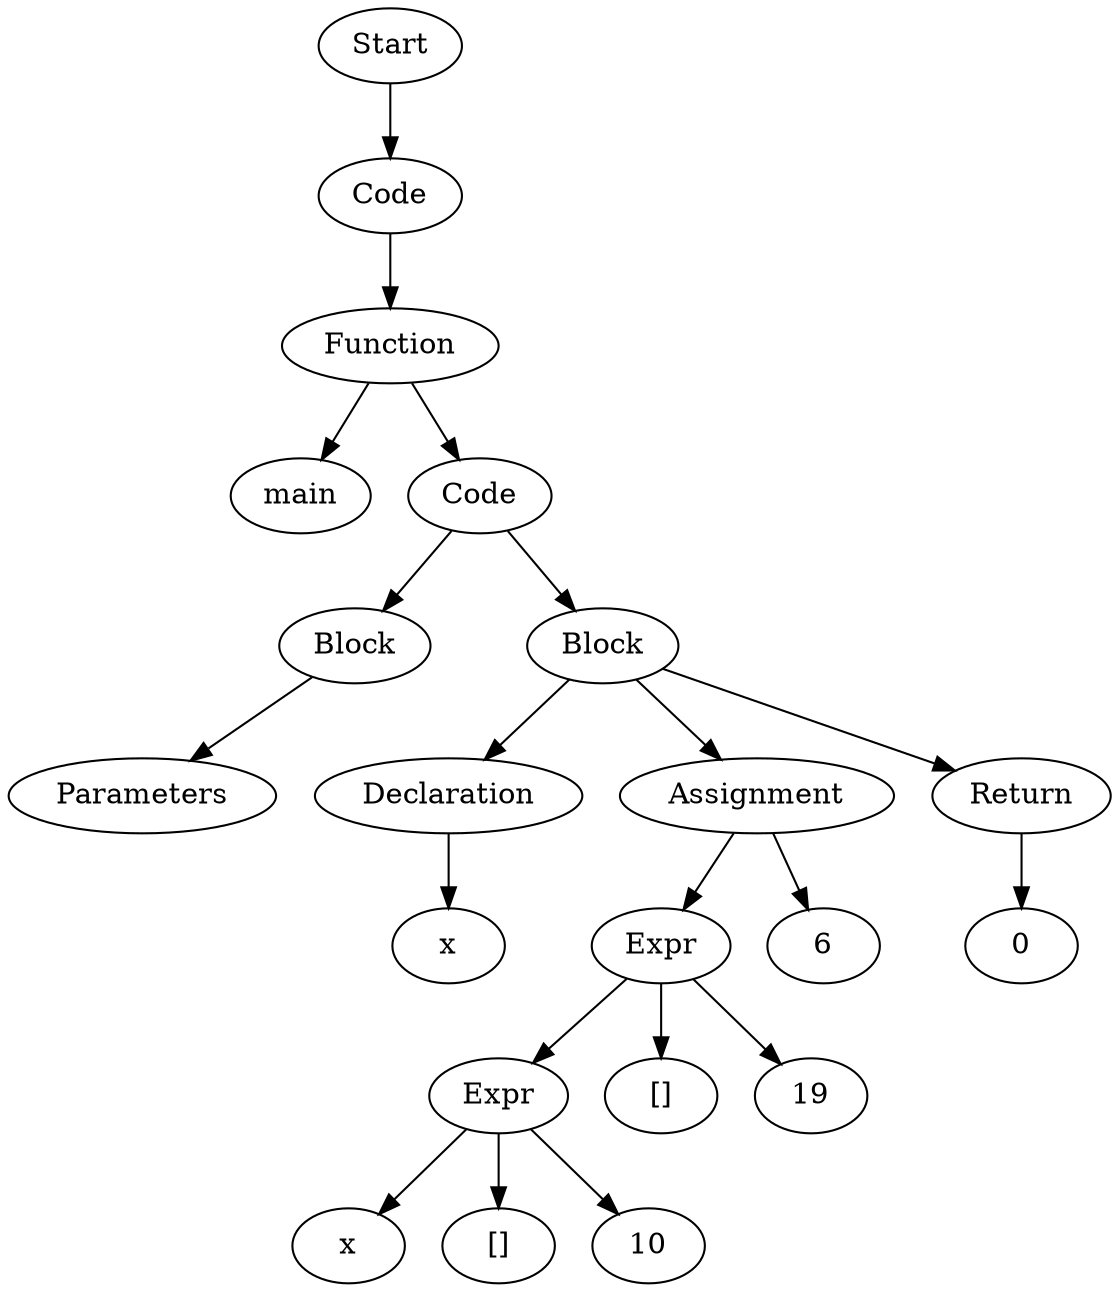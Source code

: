 digraph AST {
  "139136231712480" [label="Start"];
  "139136231712480" -> "139136231711376";
  "139136231711376" [label="Code"];
  "139136231711376" -> "139136231712960";
  "139136231712960" [label="Function"];
  "139136231712960" -> "139136231714592";
  "139136231712960" -> "139136231707680";
  "139136231714592" [label="main"];
  "139136231707680" [label="Code"];
  "139136231707680" -> "139136231611632";
  "139136231707680" -> "139136231609328";
  "139136231611632" [label="Block"];
  "139136231611632" -> "139136231708064";
  "139136231708064" [label="Parameters"];
  "139136231609328" [label="Block"];
  "139136231609328" -> "139136231718288";
  "139136231609328" -> "139136231702640";
  "139136231609328" -> "139136231616432";
  "139136231718288" [label="Declaration"];
  "139136231718288" -> "139136231710656";
  "139136231710656" [label="x"];
  "139136231702640" [label="Assignment"];
  "139136231702640" -> "139136231709312";
  "139136231702640" -> "139136231609808";
  "139136231709312" [label="Expr"];
  "139136231709312" -> "139136231707776";
  "139136231709312" -> "139136231718624";
  "139136231709312" -> "139136231707488";
  "139136231707776" [label="Expr"];
  "139136231707776" -> "139136231703168";
  "139136231707776" -> "139136231709792";
  "139136231707776" -> "139136231702976";
  "139136231703168" [label="x"];
  "139136231709792" [label="[]"];
  "139136231702976" [label="10"];
  "139136231718624" [label="[]"];
  "139136231707488" [label="19"];
  "139136231609808" [label="6"];
  "139136231616432" [label="Return"];
  "139136231616432" -> "139136231614704";
  "139136231614704" [label="0"];
}
